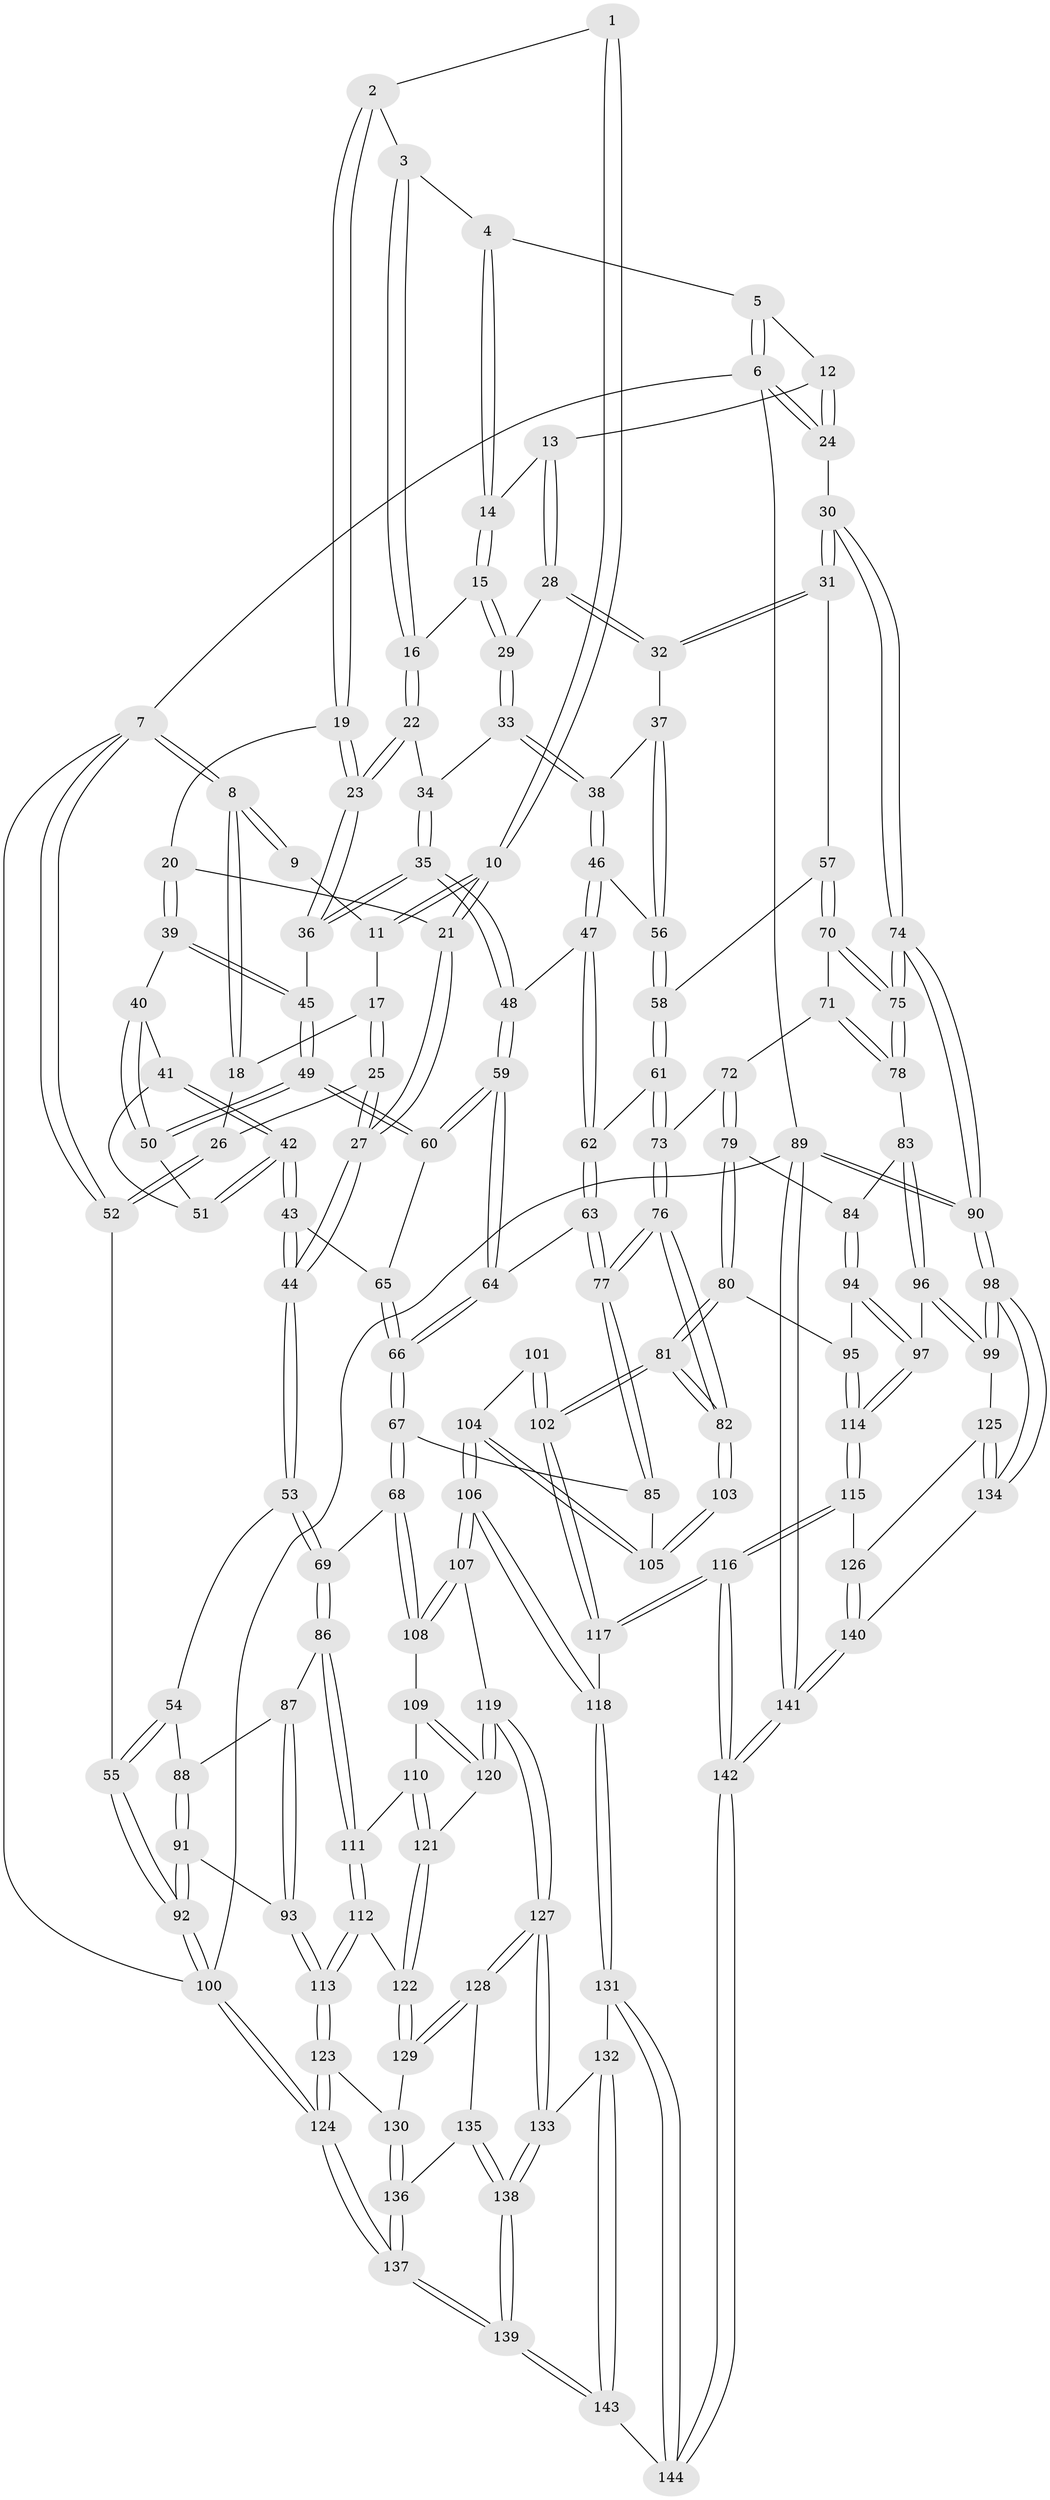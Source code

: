 // Generated by graph-tools (version 1.1) at 2025/03/03/09/25 03:03:13]
// undirected, 144 vertices, 357 edges
graph export_dot {
graph [start="1"]
  node [color=gray90,style=filled];
  1 [pos="+0.2923065150179516+0"];
  2 [pos="+0.5126472541555439+0"];
  3 [pos="+0.6414312788858221+0"];
  4 [pos="+0.6903141752707562+0"];
  5 [pos="+0.9658722199666085+0"];
  6 [pos="+1+0"];
  7 [pos="+0+0"];
  8 [pos="+0+0"];
  9 [pos="+0.16893548947881667+0"];
  10 [pos="+0.2676226630282473+0.09192114721618926"];
  11 [pos="+0.1955987860123409+0.06596511428426056"];
  12 [pos="+0.9145039128256108+0.08175114557346322"];
  13 [pos="+0.9122891155278101+0.08301645044794946"];
  14 [pos="+0.7810226974047629+0"];
  15 [pos="+0.775927711790681+0.10663675402980999"];
  16 [pos="+0.6710648658353269+0.10579686719454894"];
  17 [pos="+0.13994779095255008+0.09610797090174991"];
  18 [pos="+0+0"];
  19 [pos="+0.4731452842543378+0.03376603366773846"];
  20 [pos="+0.373851342466166+0.12845366678065773"];
  21 [pos="+0.29980397061133085+0.13484393118872745"];
  22 [pos="+0.659030102169764+0.14719145829199587"];
  23 [pos="+0.5745632739691996+0.19609974568663632"];
  24 [pos="+1+0.025036457392339374"];
  25 [pos="+0.140082140748792+0.20673592968227028"];
  26 [pos="+0.06890353633967077+0.20188716377503477"];
  27 [pos="+0.19692263849316718+0.25111664759478713"];
  28 [pos="+0.8871305753915049+0.15392034223500695"];
  29 [pos="+0.7832618304132938+0.13367002150509244"];
  30 [pos="+1+0.30201574201084075"];
  31 [pos="+1+0.30533435024670535"];
  32 [pos="+0.9148039806501536+0.23274573696614453"];
  33 [pos="+0.7519692454911654+0.18051006460737748"];
  34 [pos="+0.7312422360263267+0.17761827654624304"];
  35 [pos="+0.6166477224562013+0.29000683645971753"];
  36 [pos="+0.5725379211607003+0.24333151747742562"];
  37 [pos="+0.814133294852428+0.2560414115768506"];
  38 [pos="+0.7524553355531605+0.18216257033198724"];
  39 [pos="+0.3841948399564466+0.16675406499855816"];
  40 [pos="+0.38178529378925563+0.19514797865589392"];
  41 [pos="+0.3775873773567341+0.2043297226765547"];
  42 [pos="+0.2772391778064346+0.33676247490160427"];
  43 [pos="+0.24169957168084663+0.34968881728033513"];
  44 [pos="+0.21826351926123047+0.3530452020403468"];
  45 [pos="+0.5087641348116695+0.26868577493212537"];
  46 [pos="+0.6970135886017932+0.29729664342642415"];
  47 [pos="+0.6554483231299975+0.3074210122147963"];
  48 [pos="+0.6215372018459442+0.29674109702636065"];
  49 [pos="+0.44603747058103904+0.3244301595719011"];
  50 [pos="+0.44432684506948766+0.3239077144181728"];
  51 [pos="+0.37530468701613673+0.321300438671855"];
  52 [pos="+0+0.31702372088105596"];
  53 [pos="+0.19341238727461257+0.4004158365093184"];
  54 [pos="+0+0.42915494254778375"];
  55 [pos="+0+0.402980483626581"];
  56 [pos="+0.7783232480105481+0.3072110797594356"];
  57 [pos="+0.9004428980310842+0.3990249357178031"];
  58 [pos="+0.8005631672821549+0.3599475451276622"];
  59 [pos="+0.5668702876624055+0.42608735135555775"];
  60 [pos="+0.45650107046272537+0.3716054247840189"];
  61 [pos="+0.7220589511808246+0.4382179148420852"];
  62 [pos="+0.7196690716427886+0.4374792401084116"];
  63 [pos="+0.586598446125207+0.4886317176905554"];
  64 [pos="+0.5795839359997765+0.48245236653985735"];
  65 [pos="+0.4213160813176234+0.43506839573664546"];
  66 [pos="+0.4204638697421107+0.5155064985883583"];
  67 [pos="+0.3794162000534465+0.5666032224061373"];
  68 [pos="+0.3641059342162037+0.5698621566203708"];
  69 [pos="+0.254716483007707+0.5498234461680833"];
  70 [pos="+0.8958622945043653+0.41483228992519117"];
  71 [pos="+0.8735678523908249+0.46504927689054204"];
  72 [pos="+0.7759589480719579+0.4935143362686314"];
  73 [pos="+0.7490347888816276+0.47288439118207537"];
  74 [pos="+1+0.6350235461270547"];
  75 [pos="+1+0.6015788005160975"];
  76 [pos="+0.6241879252322249+0.6092105409333598"];
  77 [pos="+0.6136728734348134+0.5900658363879457"];
  78 [pos="+0.9180585260329528+0.5764970845462541"];
  79 [pos="+0.7741309969010812+0.5903982097462102"];
  80 [pos="+0.7491270583594893+0.6133726267105404"];
  81 [pos="+0.6378719451981555+0.6382432922716373"];
  82 [pos="+0.6290282905064315+0.622573362087998"];
  83 [pos="+0.8987633964001105+0.589853329960221"];
  84 [pos="+0.8626727486274093+0.5990212036535337"];
  85 [pos="+0.3991776358116498+0.5810311667324122"];
  86 [pos="+0.24782409087359394+0.5595977557997538"];
  87 [pos="+0.12493273807855523+0.5987352229937649"];
  88 [pos="+0.06551326238916032+0.5769889848248503"];
  89 [pos="+1+1"];
  90 [pos="+1+0.7794267504227335"];
  91 [pos="+0+0.6869370686748033"];
  92 [pos="+0+0.7332239844789128"];
  93 [pos="+0.07952843704995435+0.6996380071595755"];
  94 [pos="+0.834108437350744+0.6977783508042465"];
  95 [pos="+0.7841228070989753+0.6697995946251212"];
  96 [pos="+0.89335587806631+0.726316353695021"];
  97 [pos="+0.8397255124150221+0.707092965150863"];
  98 [pos="+1+0.7904390386748702"];
  99 [pos="+0.917931549528032+0.7513700209533315"];
  100 [pos="+0+1"];
  101 [pos="+0.5148414071071263+0.672150973037904"];
  102 [pos="+0.6247865018501408+0.7076636935790933"];
  103 [pos="+0.4765577986236729+0.6342820128505267"];
  104 [pos="+0.4556454713850145+0.6871862786807877"];
  105 [pos="+0.43717823508786285+0.625601914148289"];
  106 [pos="+0.461259800656805+0.7605687996156706"];
  107 [pos="+0.3942848328956674+0.7434557907719836"];
  108 [pos="+0.3623083564632656+0.6822167031165264"];
  109 [pos="+0.3257906012676149+0.7108788695359919"];
  110 [pos="+0.27103834152621786+0.6945179787423688"];
  111 [pos="+0.2328789122318684+0.6359720291133149"];
  112 [pos="+0.18037999862560067+0.7159663919629804"];
  113 [pos="+0.14216921303655278+0.7501390293607036"];
  114 [pos="+0.7298491451756921+0.8162248716131587"];
  115 [pos="+0.7293390133914747+0.8169440589118432"];
  116 [pos="+0.6800326473096002+0.8259848526762762"];
  117 [pos="+0.6209219229662729+0.7898286071474943"];
  118 [pos="+0.5252375380843552+0.8259537873856106"];
  119 [pos="+0.34237237724645675+0.7767518161659377"];
  120 [pos="+0.31400281636822774+0.7622168604753636"];
  121 [pos="+0.28448273055047313+0.7623030084587236"];
  122 [pos="+0.2798367619136219+0.7655987066358281"];
  123 [pos="+0.14295768897484742+0.7978544445986856"];
  124 [pos="+0+1"];
  125 [pos="+0.8881015197757295+0.7747526335276226"];
  126 [pos="+0.7802967054928276+0.8299254134437117"];
  127 [pos="+0.34989809512200665+0.8599468289275988"];
  128 [pos="+0.2942139872333283+0.8543795367652535"];
  129 [pos="+0.26809214952586163+0.7855382465169684"];
  130 [pos="+0.18250577632521256+0.8138341849110609"];
  131 [pos="+0.49787858145603753+0.8644040194267093"];
  132 [pos="+0.37903968481237177+0.8723100572581144"];
  133 [pos="+0.36189980334217464+0.8701645752839289"];
  134 [pos="+0.874634892285227+0.9080287853231751"];
  135 [pos="+0.2632469526163007+0.8691874858279398"];
  136 [pos="+0.2271912192220676+0.8628824878695931"];
  137 [pos="+0.005595299667200737+1"];
  138 [pos="+0.2751209864388563+1"];
  139 [pos="+0.2033545061634722+1"];
  140 [pos="+0.8724221841577569+0.9094797328078122"];
  141 [pos="+0.822069604791388+1"];
  142 [pos="+0.7366754030008862+1"];
  143 [pos="+0.38870338537578686+1"];
  144 [pos="+0.49440410048622024+1"];
  1 -- 2;
  1 -- 10;
  1 -- 10;
  2 -- 3;
  2 -- 19;
  2 -- 19;
  3 -- 4;
  3 -- 16;
  3 -- 16;
  4 -- 5;
  4 -- 14;
  4 -- 14;
  5 -- 6;
  5 -- 6;
  5 -- 12;
  6 -- 7;
  6 -- 24;
  6 -- 24;
  6 -- 89;
  7 -- 8;
  7 -- 8;
  7 -- 52;
  7 -- 52;
  7 -- 100;
  8 -- 9;
  8 -- 9;
  8 -- 18;
  8 -- 18;
  9 -- 11;
  10 -- 11;
  10 -- 11;
  10 -- 21;
  10 -- 21;
  11 -- 17;
  12 -- 13;
  12 -- 24;
  12 -- 24;
  13 -- 14;
  13 -- 28;
  13 -- 28;
  14 -- 15;
  14 -- 15;
  15 -- 16;
  15 -- 29;
  15 -- 29;
  16 -- 22;
  16 -- 22;
  17 -- 18;
  17 -- 25;
  17 -- 25;
  18 -- 26;
  19 -- 20;
  19 -- 23;
  19 -- 23;
  20 -- 21;
  20 -- 39;
  20 -- 39;
  21 -- 27;
  21 -- 27;
  22 -- 23;
  22 -- 23;
  22 -- 34;
  23 -- 36;
  23 -- 36;
  24 -- 30;
  25 -- 26;
  25 -- 27;
  25 -- 27;
  26 -- 52;
  26 -- 52;
  27 -- 44;
  27 -- 44;
  28 -- 29;
  28 -- 32;
  28 -- 32;
  29 -- 33;
  29 -- 33;
  30 -- 31;
  30 -- 31;
  30 -- 74;
  30 -- 74;
  31 -- 32;
  31 -- 32;
  31 -- 57;
  32 -- 37;
  33 -- 34;
  33 -- 38;
  33 -- 38;
  34 -- 35;
  34 -- 35;
  35 -- 36;
  35 -- 36;
  35 -- 48;
  35 -- 48;
  36 -- 45;
  37 -- 38;
  37 -- 56;
  37 -- 56;
  38 -- 46;
  38 -- 46;
  39 -- 40;
  39 -- 45;
  39 -- 45;
  40 -- 41;
  40 -- 50;
  40 -- 50;
  41 -- 42;
  41 -- 42;
  41 -- 51;
  42 -- 43;
  42 -- 43;
  42 -- 51;
  42 -- 51;
  43 -- 44;
  43 -- 44;
  43 -- 65;
  44 -- 53;
  44 -- 53;
  45 -- 49;
  45 -- 49;
  46 -- 47;
  46 -- 47;
  46 -- 56;
  47 -- 48;
  47 -- 62;
  47 -- 62;
  48 -- 59;
  48 -- 59;
  49 -- 50;
  49 -- 50;
  49 -- 60;
  49 -- 60;
  50 -- 51;
  52 -- 55;
  53 -- 54;
  53 -- 69;
  53 -- 69;
  54 -- 55;
  54 -- 55;
  54 -- 88;
  55 -- 92;
  55 -- 92;
  56 -- 58;
  56 -- 58;
  57 -- 58;
  57 -- 70;
  57 -- 70;
  58 -- 61;
  58 -- 61;
  59 -- 60;
  59 -- 60;
  59 -- 64;
  59 -- 64;
  60 -- 65;
  61 -- 62;
  61 -- 73;
  61 -- 73;
  62 -- 63;
  62 -- 63;
  63 -- 64;
  63 -- 77;
  63 -- 77;
  64 -- 66;
  64 -- 66;
  65 -- 66;
  65 -- 66;
  66 -- 67;
  66 -- 67;
  67 -- 68;
  67 -- 68;
  67 -- 85;
  68 -- 69;
  68 -- 108;
  68 -- 108;
  69 -- 86;
  69 -- 86;
  70 -- 71;
  70 -- 75;
  70 -- 75;
  71 -- 72;
  71 -- 78;
  71 -- 78;
  72 -- 73;
  72 -- 79;
  72 -- 79;
  73 -- 76;
  73 -- 76;
  74 -- 75;
  74 -- 75;
  74 -- 90;
  74 -- 90;
  75 -- 78;
  75 -- 78;
  76 -- 77;
  76 -- 77;
  76 -- 82;
  76 -- 82;
  77 -- 85;
  77 -- 85;
  78 -- 83;
  79 -- 80;
  79 -- 80;
  79 -- 84;
  80 -- 81;
  80 -- 81;
  80 -- 95;
  81 -- 82;
  81 -- 82;
  81 -- 102;
  81 -- 102;
  82 -- 103;
  82 -- 103;
  83 -- 84;
  83 -- 96;
  83 -- 96;
  84 -- 94;
  84 -- 94;
  85 -- 105;
  86 -- 87;
  86 -- 111;
  86 -- 111;
  87 -- 88;
  87 -- 93;
  87 -- 93;
  88 -- 91;
  88 -- 91;
  89 -- 90;
  89 -- 90;
  89 -- 141;
  89 -- 141;
  89 -- 100;
  90 -- 98;
  90 -- 98;
  91 -- 92;
  91 -- 92;
  91 -- 93;
  92 -- 100;
  92 -- 100;
  93 -- 113;
  93 -- 113;
  94 -- 95;
  94 -- 97;
  94 -- 97;
  95 -- 114;
  95 -- 114;
  96 -- 97;
  96 -- 99;
  96 -- 99;
  97 -- 114;
  97 -- 114;
  98 -- 99;
  98 -- 99;
  98 -- 134;
  98 -- 134;
  99 -- 125;
  100 -- 124;
  100 -- 124;
  101 -- 102;
  101 -- 102;
  101 -- 104;
  102 -- 117;
  102 -- 117;
  103 -- 105;
  103 -- 105;
  104 -- 105;
  104 -- 105;
  104 -- 106;
  104 -- 106;
  106 -- 107;
  106 -- 107;
  106 -- 118;
  106 -- 118;
  107 -- 108;
  107 -- 108;
  107 -- 119;
  108 -- 109;
  109 -- 110;
  109 -- 120;
  109 -- 120;
  110 -- 111;
  110 -- 121;
  110 -- 121;
  111 -- 112;
  111 -- 112;
  112 -- 113;
  112 -- 113;
  112 -- 122;
  113 -- 123;
  113 -- 123;
  114 -- 115;
  114 -- 115;
  115 -- 116;
  115 -- 116;
  115 -- 126;
  116 -- 117;
  116 -- 117;
  116 -- 142;
  116 -- 142;
  117 -- 118;
  118 -- 131;
  118 -- 131;
  119 -- 120;
  119 -- 120;
  119 -- 127;
  119 -- 127;
  120 -- 121;
  121 -- 122;
  121 -- 122;
  122 -- 129;
  122 -- 129;
  123 -- 124;
  123 -- 124;
  123 -- 130;
  124 -- 137;
  124 -- 137;
  125 -- 126;
  125 -- 134;
  125 -- 134;
  126 -- 140;
  126 -- 140;
  127 -- 128;
  127 -- 128;
  127 -- 133;
  127 -- 133;
  128 -- 129;
  128 -- 129;
  128 -- 135;
  129 -- 130;
  130 -- 136;
  130 -- 136;
  131 -- 132;
  131 -- 144;
  131 -- 144;
  132 -- 133;
  132 -- 143;
  132 -- 143;
  133 -- 138;
  133 -- 138;
  134 -- 140;
  135 -- 136;
  135 -- 138;
  135 -- 138;
  136 -- 137;
  136 -- 137;
  137 -- 139;
  137 -- 139;
  138 -- 139;
  138 -- 139;
  139 -- 143;
  139 -- 143;
  140 -- 141;
  140 -- 141;
  141 -- 142;
  141 -- 142;
  142 -- 144;
  142 -- 144;
  143 -- 144;
}
